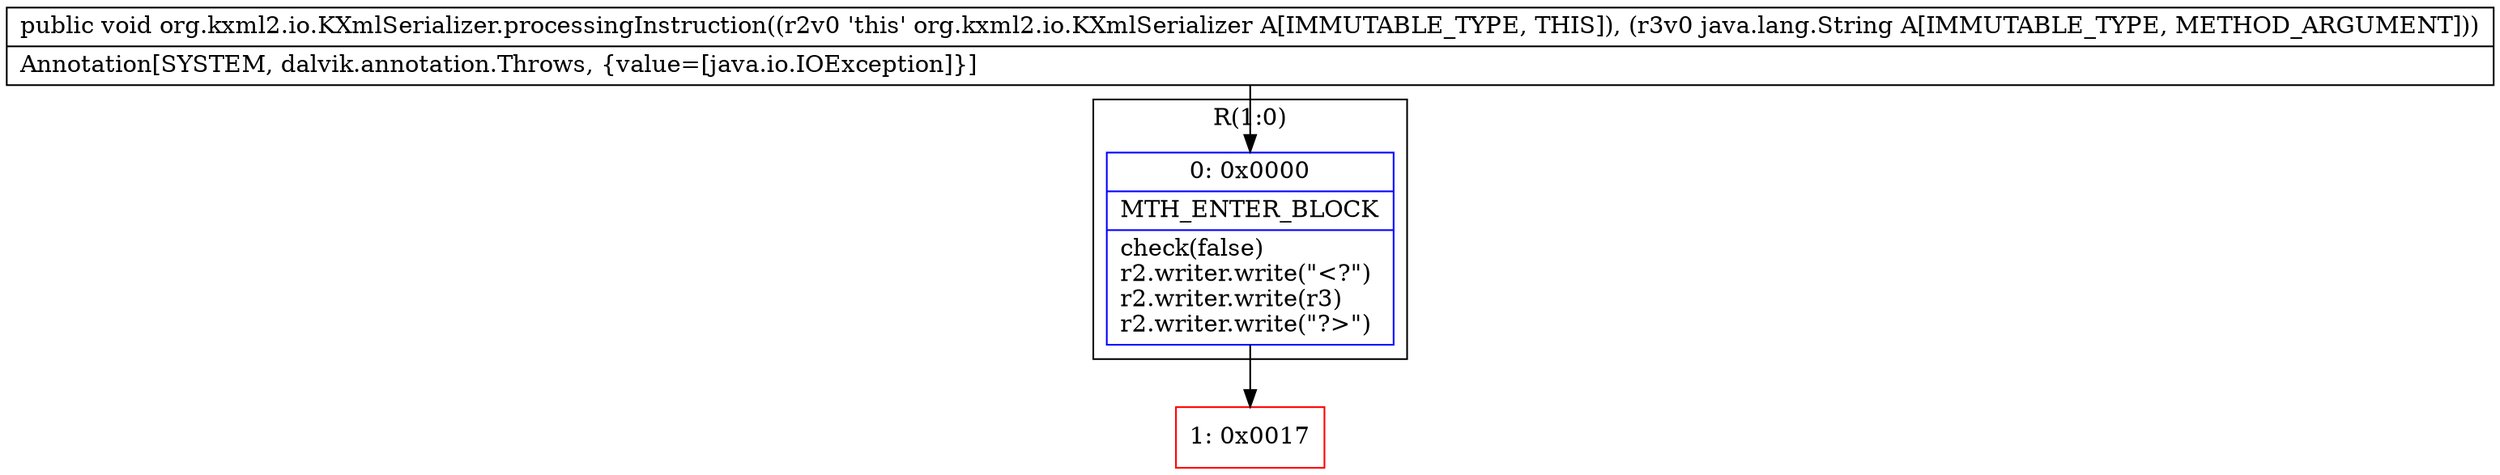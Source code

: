 digraph "CFG fororg.kxml2.io.KXmlSerializer.processingInstruction(Ljava\/lang\/String;)V" {
subgraph cluster_Region_1887875557 {
label = "R(1:0)";
node [shape=record,color=blue];
Node_0 [shape=record,label="{0\:\ 0x0000|MTH_ENTER_BLOCK\l|check(false)\lr2.writer.write(\"\<?\")\lr2.writer.write(r3)\lr2.writer.write(\"?\>\")\l}"];
}
Node_1 [shape=record,color=red,label="{1\:\ 0x0017}"];
MethodNode[shape=record,label="{public void org.kxml2.io.KXmlSerializer.processingInstruction((r2v0 'this' org.kxml2.io.KXmlSerializer A[IMMUTABLE_TYPE, THIS]), (r3v0 java.lang.String A[IMMUTABLE_TYPE, METHOD_ARGUMENT]))  | Annotation[SYSTEM, dalvik.annotation.Throws, \{value=[java.io.IOException]\}]\l}"];
MethodNode -> Node_0;
Node_0 -> Node_1;
}

